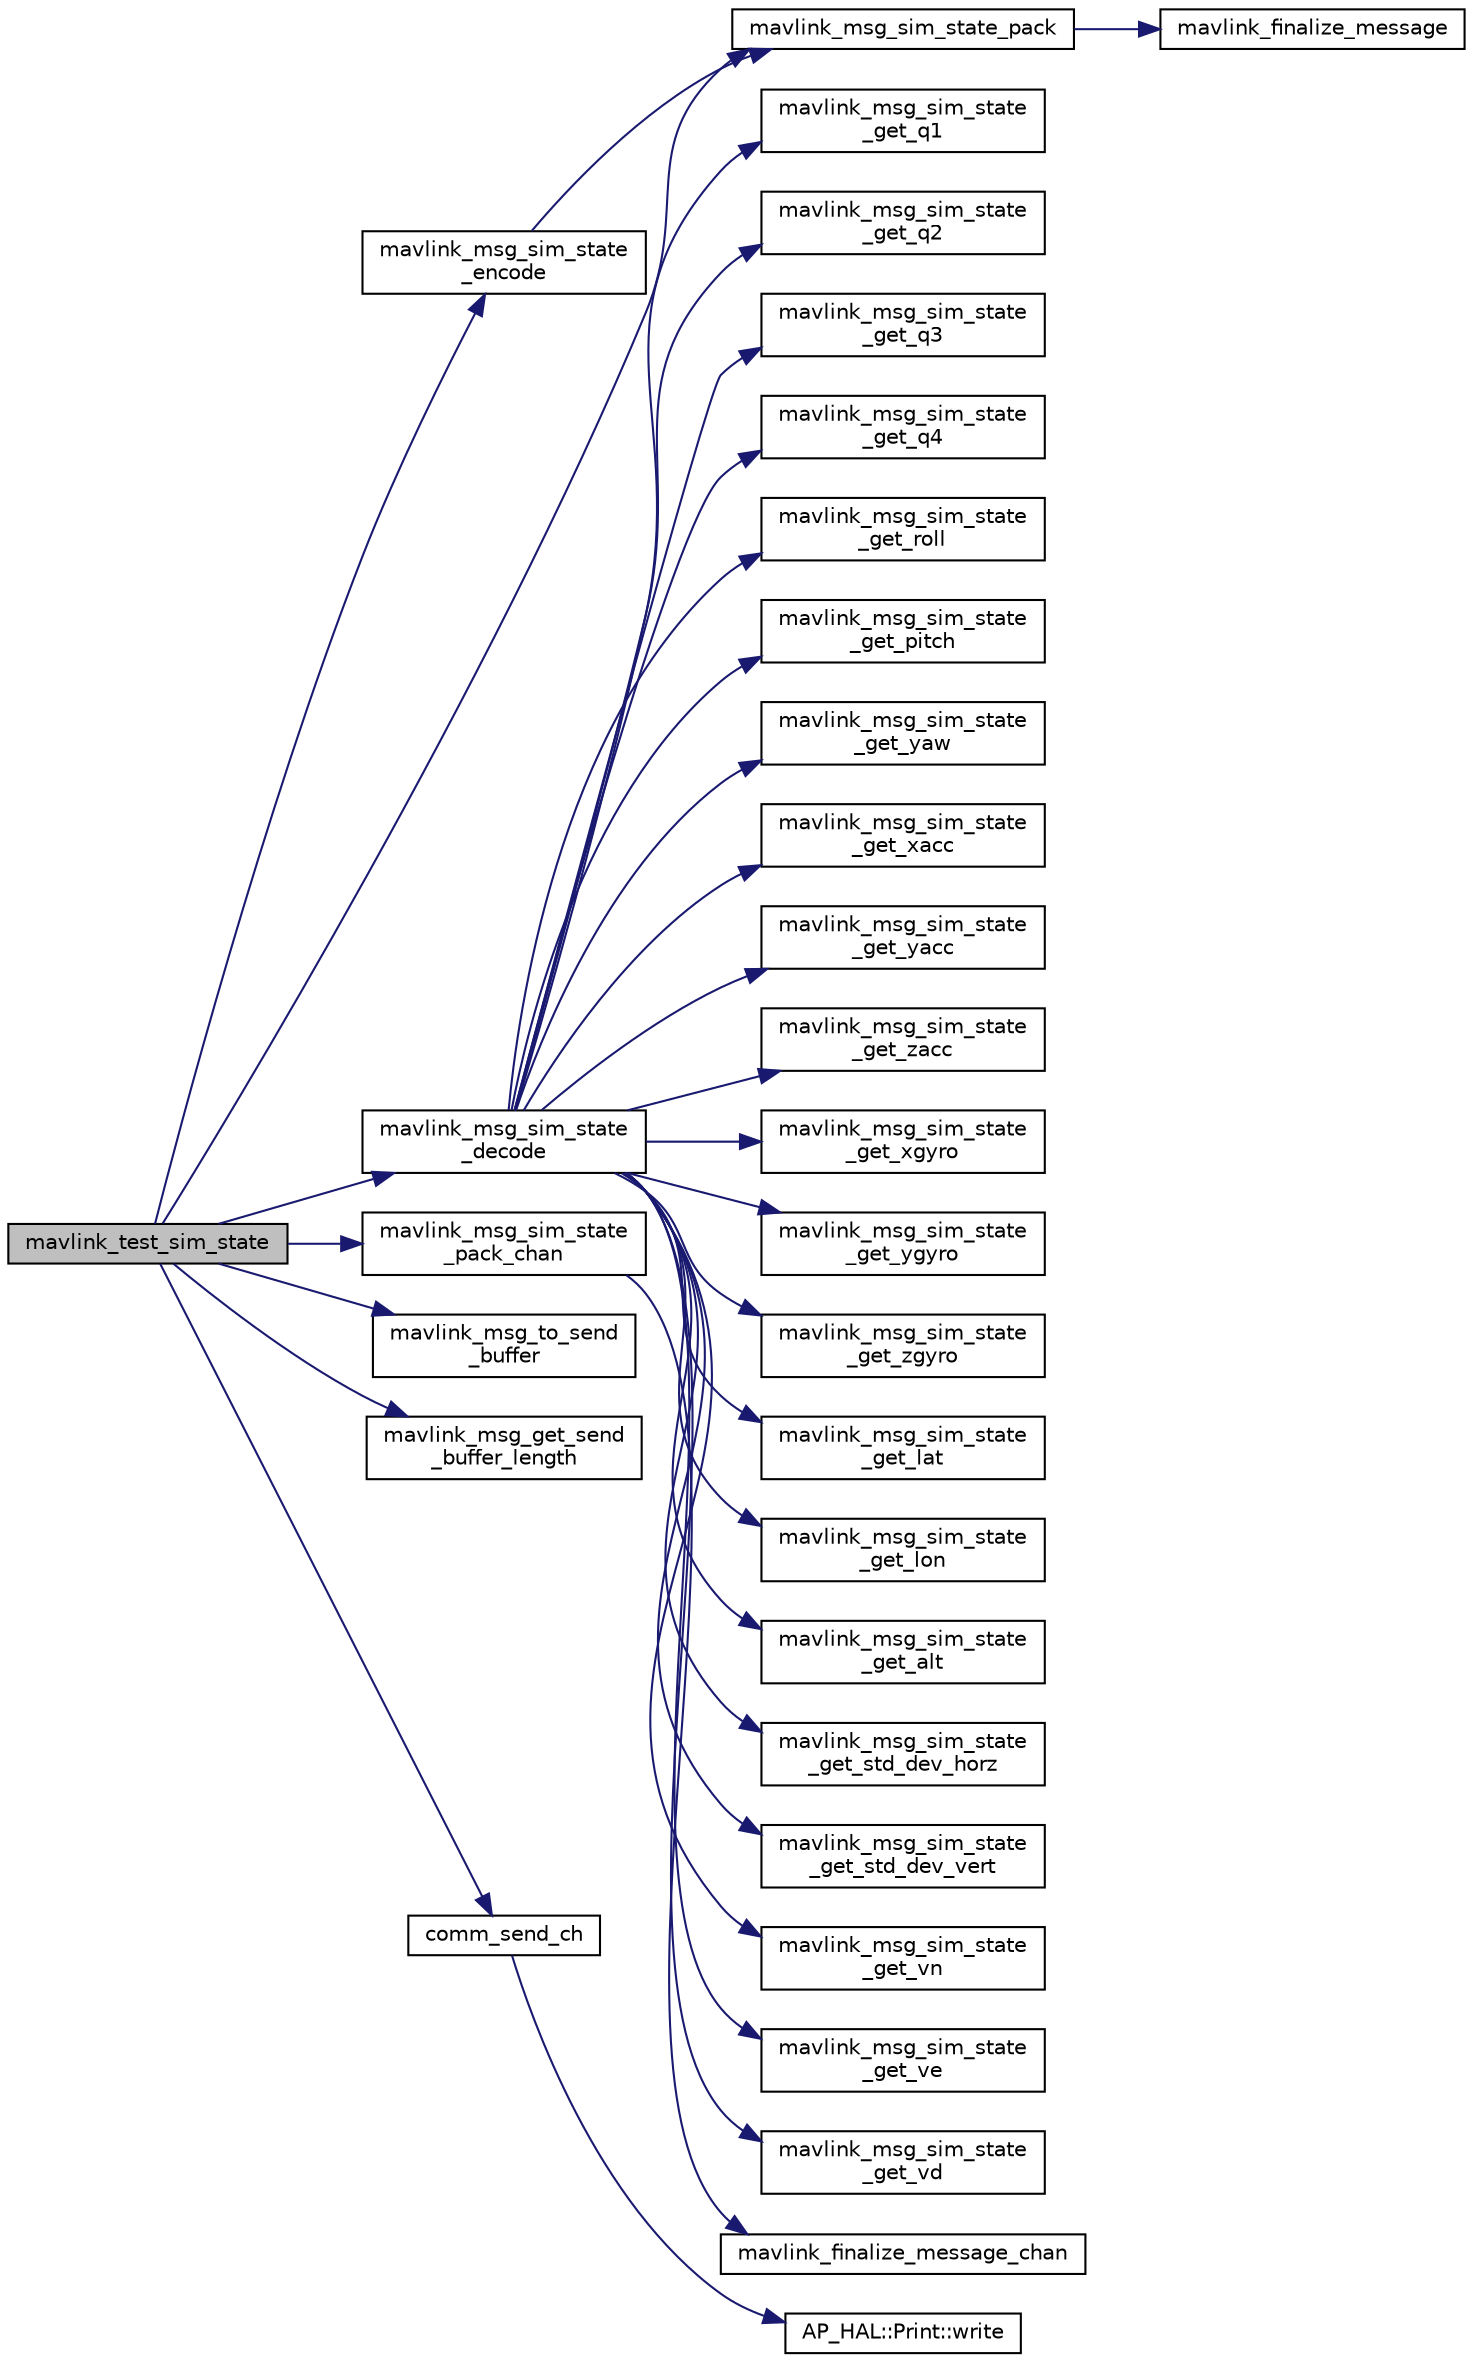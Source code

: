 digraph "mavlink_test_sim_state"
{
 // INTERACTIVE_SVG=YES
  edge [fontname="Helvetica",fontsize="10",labelfontname="Helvetica",labelfontsize="10"];
  node [fontname="Helvetica",fontsize="10",shape=record];
  rankdir="LR";
  Node1 [label="mavlink_test_sim_state",height=0.2,width=0.4,color="black", fillcolor="grey75", style="filled" fontcolor="black"];
  Node1 -> Node2 [color="midnightblue",fontsize="10",style="solid",fontname="Helvetica"];
  Node2 [label="mavlink_msg_sim_state\l_encode",height=0.2,width=0.4,color="black", fillcolor="white", style="filled",URL="$mavlink__msg__sim__state_8h.html#a727ed262615ff78ceb0a45b9f107c486",tooltip="Encode a sim_state struct. "];
  Node2 -> Node3 [color="midnightblue",fontsize="10",style="solid",fontname="Helvetica"];
  Node3 [label="mavlink_msg_sim_state_pack",height=0.2,width=0.4,color="black", fillcolor="white", style="filled",URL="$mavlink__msg__sim__state_8h.html#aaeeb2f6563cb7721165cc1f035276c7f",tooltip="Pack a sim_state message. "];
  Node3 -> Node4 [color="midnightblue",fontsize="10",style="solid",fontname="Helvetica"];
  Node4 [label="mavlink_finalize_message",height=0.2,width=0.4,color="black", fillcolor="white", style="filled",URL="$v0_89_2mavlink__helpers_8h.html#af3bea083c5ec83f5b6570b2bd4a817d0",tooltip="Finalize a MAVLink message with MAVLINK_COMM_0 as default channel. "];
  Node1 -> Node5 [color="midnightblue",fontsize="10",style="solid",fontname="Helvetica"];
  Node5 [label="mavlink_msg_sim_state\l_decode",height=0.2,width=0.4,color="black", fillcolor="white", style="filled",URL="$mavlink__msg__sim__state_8h.html#a11dc33a88d1826500f13324aaa86250b",tooltip="Decode a sim_state message into a struct. "];
  Node5 -> Node6 [color="midnightblue",fontsize="10",style="solid",fontname="Helvetica"];
  Node6 [label="mavlink_msg_sim_state\l_get_q1",height=0.2,width=0.4,color="black", fillcolor="white", style="filled",URL="$mavlink__msg__sim__state_8h.html#a7cc1ee197aecf57a26ffdaea6deb4e4a",tooltip="Send a sim_state message. "];
  Node5 -> Node7 [color="midnightblue",fontsize="10",style="solid",fontname="Helvetica"];
  Node7 [label="mavlink_msg_sim_state\l_get_q2",height=0.2,width=0.4,color="black", fillcolor="white", style="filled",URL="$mavlink__msg__sim__state_8h.html#a7f13505f6f0fc3be591bb08f51b62d91",tooltip="Get field q2 from sim_state message. "];
  Node5 -> Node8 [color="midnightblue",fontsize="10",style="solid",fontname="Helvetica"];
  Node8 [label="mavlink_msg_sim_state\l_get_q3",height=0.2,width=0.4,color="black", fillcolor="white", style="filled",URL="$mavlink__msg__sim__state_8h.html#af8171b0168cd8c51f95cd834454952fc",tooltip="Get field q3 from sim_state message. "];
  Node5 -> Node9 [color="midnightblue",fontsize="10",style="solid",fontname="Helvetica"];
  Node9 [label="mavlink_msg_sim_state\l_get_q4",height=0.2,width=0.4,color="black", fillcolor="white", style="filled",URL="$mavlink__msg__sim__state_8h.html#acc416d5c84d117b1701c8b2a5da252cc",tooltip="Get field q4 from sim_state message. "];
  Node5 -> Node10 [color="midnightblue",fontsize="10",style="solid",fontname="Helvetica"];
  Node10 [label="mavlink_msg_sim_state\l_get_roll",height=0.2,width=0.4,color="black", fillcolor="white", style="filled",URL="$mavlink__msg__sim__state_8h.html#a50e9d5aa980673fb092a8167b14f9f38",tooltip="Get field roll from sim_state message. "];
  Node5 -> Node11 [color="midnightblue",fontsize="10",style="solid",fontname="Helvetica"];
  Node11 [label="mavlink_msg_sim_state\l_get_pitch",height=0.2,width=0.4,color="black", fillcolor="white", style="filled",URL="$mavlink__msg__sim__state_8h.html#ac854f46bc0984c41345f330b6fb62a99",tooltip="Get field pitch from sim_state message. "];
  Node5 -> Node12 [color="midnightblue",fontsize="10",style="solid",fontname="Helvetica"];
  Node12 [label="mavlink_msg_sim_state\l_get_yaw",height=0.2,width=0.4,color="black", fillcolor="white", style="filled",URL="$mavlink__msg__sim__state_8h.html#a562de2a86a1d48149aaa2479504128ec",tooltip="Get field yaw from sim_state message. "];
  Node5 -> Node13 [color="midnightblue",fontsize="10",style="solid",fontname="Helvetica"];
  Node13 [label="mavlink_msg_sim_state\l_get_xacc",height=0.2,width=0.4,color="black", fillcolor="white", style="filled",URL="$mavlink__msg__sim__state_8h.html#aedd3e7dc3bca089a945d1df1eb825bdb",tooltip="Get field xacc from sim_state message. "];
  Node5 -> Node14 [color="midnightblue",fontsize="10",style="solid",fontname="Helvetica"];
  Node14 [label="mavlink_msg_sim_state\l_get_yacc",height=0.2,width=0.4,color="black", fillcolor="white", style="filled",URL="$mavlink__msg__sim__state_8h.html#ac036991b9d5452686ff7eaca51f6b71e",tooltip="Get field yacc from sim_state message. "];
  Node5 -> Node15 [color="midnightblue",fontsize="10",style="solid",fontname="Helvetica"];
  Node15 [label="mavlink_msg_sim_state\l_get_zacc",height=0.2,width=0.4,color="black", fillcolor="white", style="filled",URL="$mavlink__msg__sim__state_8h.html#a887b7b53bcdcde7670941da5d52ac0df",tooltip="Get field zacc from sim_state message. "];
  Node5 -> Node16 [color="midnightblue",fontsize="10",style="solid",fontname="Helvetica"];
  Node16 [label="mavlink_msg_sim_state\l_get_xgyro",height=0.2,width=0.4,color="black", fillcolor="white", style="filled",URL="$mavlink__msg__sim__state_8h.html#a9854735c044182f64288307b8f5aaf11",tooltip="Get field xgyro from sim_state message. "];
  Node5 -> Node17 [color="midnightblue",fontsize="10",style="solid",fontname="Helvetica"];
  Node17 [label="mavlink_msg_sim_state\l_get_ygyro",height=0.2,width=0.4,color="black", fillcolor="white", style="filled",URL="$mavlink__msg__sim__state_8h.html#a3d1dfd589231e3321a0d2cbe90f5f51b",tooltip="Get field ygyro from sim_state message. "];
  Node5 -> Node18 [color="midnightblue",fontsize="10",style="solid",fontname="Helvetica"];
  Node18 [label="mavlink_msg_sim_state\l_get_zgyro",height=0.2,width=0.4,color="black", fillcolor="white", style="filled",URL="$mavlink__msg__sim__state_8h.html#a7b6c7315140d6b7c7954af75c063264a",tooltip="Get field zgyro from sim_state message. "];
  Node5 -> Node19 [color="midnightblue",fontsize="10",style="solid",fontname="Helvetica"];
  Node19 [label="mavlink_msg_sim_state\l_get_lat",height=0.2,width=0.4,color="black", fillcolor="white", style="filled",URL="$mavlink__msg__sim__state_8h.html#a722571e90ac94d7b980f25f5945a40c1",tooltip="Get field lat from sim_state message. "];
  Node5 -> Node20 [color="midnightblue",fontsize="10",style="solid",fontname="Helvetica"];
  Node20 [label="mavlink_msg_sim_state\l_get_lon",height=0.2,width=0.4,color="black", fillcolor="white", style="filled",URL="$mavlink__msg__sim__state_8h.html#a3e708bec1f785a44ebb999c6b265ba38",tooltip="Get field lon from sim_state message. "];
  Node5 -> Node21 [color="midnightblue",fontsize="10",style="solid",fontname="Helvetica"];
  Node21 [label="mavlink_msg_sim_state\l_get_alt",height=0.2,width=0.4,color="black", fillcolor="white", style="filled",URL="$mavlink__msg__sim__state_8h.html#a2c29c0ddbd722c3f2720d11ef1e8394a",tooltip="Get field alt from sim_state message. "];
  Node5 -> Node22 [color="midnightblue",fontsize="10",style="solid",fontname="Helvetica"];
  Node22 [label="mavlink_msg_sim_state\l_get_std_dev_horz",height=0.2,width=0.4,color="black", fillcolor="white", style="filled",URL="$mavlink__msg__sim__state_8h.html#a2f8abad39ff3ff28754dc56bb8e7767e",tooltip="Get field std_dev_horz from sim_state message. "];
  Node5 -> Node23 [color="midnightblue",fontsize="10",style="solid",fontname="Helvetica"];
  Node23 [label="mavlink_msg_sim_state\l_get_std_dev_vert",height=0.2,width=0.4,color="black", fillcolor="white", style="filled",URL="$mavlink__msg__sim__state_8h.html#a860e80e0ee12edc21004671243cbe42a",tooltip="Get field std_dev_vert from sim_state message. "];
  Node5 -> Node24 [color="midnightblue",fontsize="10",style="solid",fontname="Helvetica"];
  Node24 [label="mavlink_msg_sim_state\l_get_vn",height=0.2,width=0.4,color="black", fillcolor="white", style="filled",URL="$mavlink__msg__sim__state_8h.html#a030a9f8597fbf7bd08516f3af93c0655",tooltip="Get field vn from sim_state message. "];
  Node5 -> Node25 [color="midnightblue",fontsize="10",style="solid",fontname="Helvetica"];
  Node25 [label="mavlink_msg_sim_state\l_get_ve",height=0.2,width=0.4,color="black", fillcolor="white", style="filled",URL="$mavlink__msg__sim__state_8h.html#aa24b7988b196d5222942904d23739966",tooltip="Get field ve from sim_state message. "];
  Node5 -> Node26 [color="midnightblue",fontsize="10",style="solid",fontname="Helvetica"];
  Node26 [label="mavlink_msg_sim_state\l_get_vd",height=0.2,width=0.4,color="black", fillcolor="white", style="filled",URL="$mavlink__msg__sim__state_8h.html#aa7c73ed8a060b5f32a10ea0b0d2ac322",tooltip="Get field vd from sim_state message. "];
  Node1 -> Node3 [color="midnightblue",fontsize="10",style="solid",fontname="Helvetica"];
  Node1 -> Node27 [color="midnightblue",fontsize="10",style="solid",fontname="Helvetica"];
  Node27 [label="mavlink_msg_sim_state\l_pack_chan",height=0.2,width=0.4,color="black", fillcolor="white", style="filled",URL="$mavlink__msg__sim__state_8h.html#a54192839ae805ea1d9e12b1a0b20bd74",tooltip="Pack a sim_state message on a channel. "];
  Node27 -> Node28 [color="midnightblue",fontsize="10",style="solid",fontname="Helvetica"];
  Node28 [label="mavlink_finalize_message_chan",height=0.2,width=0.4,color="black", fillcolor="white", style="filled",URL="$v0_89_2mavlink__helpers_8h.html#aa66131138fc02101dcc73b4b556ab422",tooltip="Finalize a MAVLink message with channel assignment. "];
  Node1 -> Node29 [color="midnightblue",fontsize="10",style="solid",fontname="Helvetica"];
  Node29 [label="mavlink_msg_to_send\l_buffer",height=0.2,width=0.4,color="black", fillcolor="white", style="filled",URL="$v0_89_2mavlink__helpers_8h.html#afea0a9befa84822fd62c2899ea0d849e",tooltip="Pack a message to send it over a serial byte stream. "];
  Node1 -> Node30 [color="midnightblue",fontsize="10",style="solid",fontname="Helvetica"];
  Node30 [label="mavlink_msg_get_send\l_buffer_length",height=0.2,width=0.4,color="black", fillcolor="white", style="filled",URL="$v0_89_2protocol_8h.html#aa86c08f27aabb7a2e12a67f189f590c8",tooltip="Get the required buffer size for this message. "];
  Node1 -> Node31 [color="midnightblue",fontsize="10",style="solid",fontname="Helvetica"];
  Node31 [label="comm_send_ch",height=0.2,width=0.4,color="black", fillcolor="white", style="filled",URL="$GCS__MAVLink_8h.html#ab753873a1ee10adedd0ce246311468f8"];
  Node31 -> Node32 [color="midnightblue",fontsize="10",style="solid",fontname="Helvetica"];
  Node32 [label="AP_HAL::Print::write",height=0.2,width=0.4,color="black", fillcolor="white", style="filled",URL="$classAP__HAL_1_1Print.html#acc65391952a43334f8f5c9bef341f501"];
}
